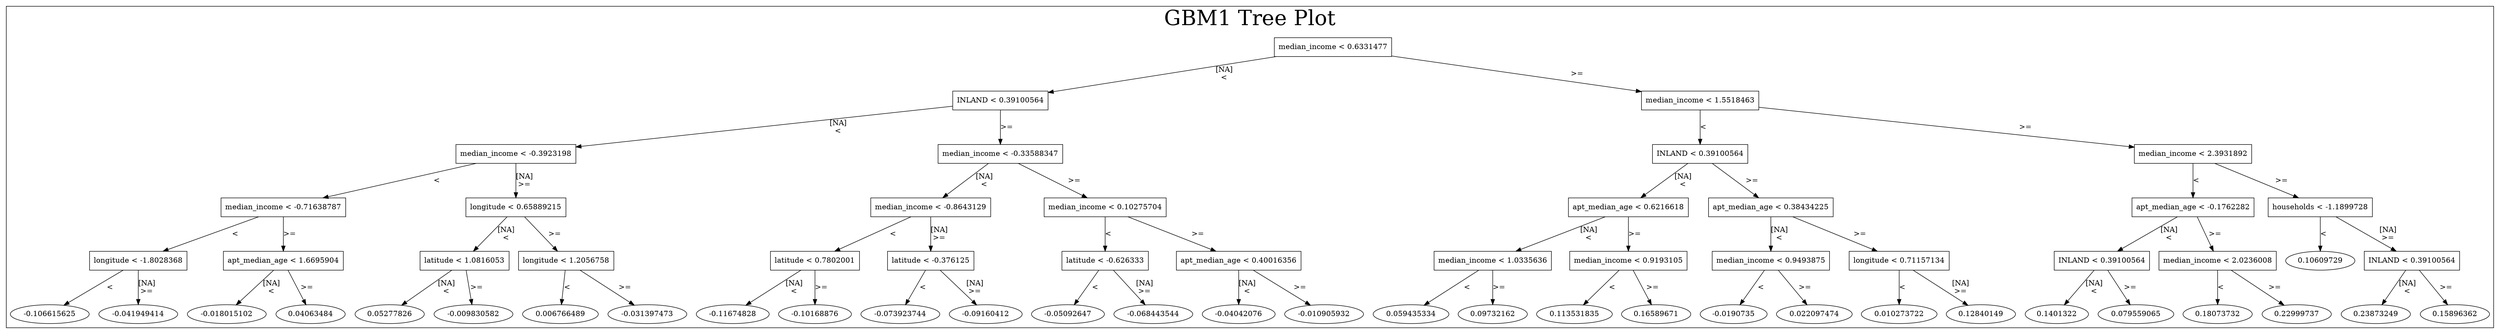 /*
Generated by:
    http://https://github.com/h2oai/h2o-3/tree/master/h2o-genmodel/src/main/java/hex/genmodel/tools/PrintMojo.java
*/

/*
On a mac:

$ brew install graphviz
$ dot -Tpng file.gv -o file.png
$ open file.png
*/

digraph G {

subgraph cluster_0 {
/* Nodes */

/* Level 0 */
{
"SG_0_Node_0" [shape=box, fontsize=14, label="median_income < 0.6331477"]
}

/* Level 1 */
{
"SG_0_Node_1" [shape=box, fontsize=14, label="INLAND < 0.39100564"]
"SG_0_Node_2" [shape=box, fontsize=14, label="median_income < 1.5518463"]
}

/* Level 2 */
{
"SG_0_Node_3" [shape=box, fontsize=14, label="median_income < -0.3923198"]
"SG_0_Node_4" [shape=box, fontsize=14, label="median_income < -0.33588347"]
"SG_0_Node_5" [shape=box, fontsize=14, label="INLAND < 0.39100564"]
"SG_0_Node_6" [shape=box, fontsize=14, label="median_income < 2.3931892"]
}

/* Level 3 */
{
"SG_0_Node_7" [shape=box, fontsize=14, label="median_income < -0.71638787"]
"SG_0_Node_8" [shape=box, fontsize=14, label="longitude < 0.65889215"]
"SG_0_Node_9" [shape=box, fontsize=14, label="median_income < -0.8643129"]
"SG_0_Node_10" [shape=box, fontsize=14, label="median_income < 0.10275704"]
"SG_0_Node_11" [shape=box, fontsize=14, label="apt_median_age < 0.6216618"]
"SG_0_Node_12" [shape=box, fontsize=14, label="apt_median_age < 0.38434225"]
"SG_0_Node_13" [shape=box, fontsize=14, label="apt_median_age < -0.1762282"]
"SG_0_Node_14" [shape=box, fontsize=14, label="households < -1.1899728"]
}

/* Level 4 */
{
"SG_0_Node_15" [shape=box, fontsize=14, label="longitude < -1.8028368"]
"SG_0_Node_16" [shape=box, fontsize=14, label="apt_median_age < 1.6695904"]
"SG_0_Node_17" [shape=box, fontsize=14, label="latitude < 1.0816053"]
"SG_0_Node_18" [shape=box, fontsize=14, label="longitude < 1.2056758"]
"SG_0_Node_19" [shape=box, fontsize=14, label="latitude < 0.7802001"]
"SG_0_Node_20" [shape=box, fontsize=14, label="latitude < -0.376125"]
"SG_0_Node_21" [shape=box, fontsize=14, label="latitude < -0.626333"]
"SG_0_Node_22" [shape=box, fontsize=14, label="apt_median_age < 0.40016356"]
"SG_0_Node_23" [shape=box, fontsize=14, label="median_income < 1.0335636"]
"SG_0_Node_24" [shape=box, fontsize=14, label="median_income < 0.9193105"]
"SG_0_Node_25" [shape=box, fontsize=14, label="median_income < 0.9493875"]
"SG_0_Node_26" [shape=box, fontsize=14, label="longitude < 0.71157134"]
"SG_0_Node_27" [shape=box, fontsize=14, label="INLAND < 0.39100564"]
"SG_0_Node_28" [shape=box, fontsize=14, label="median_income < 2.0236008"]
"SG_0_Node_61" [fontsize=14, label="0.10609729"]
"SG_0_Node_30" [shape=box, fontsize=14, label="INLAND < 0.39100564"]
}

/* Level 5 */
{
"SG_0_Node_62" [fontsize=14, label="-0.106615625"]
"SG_0_Node_63" [fontsize=14, label="-0.041949414"]
"SG_0_Node_64" [fontsize=14, label="-0.018015102"]
"SG_0_Node_65" [fontsize=14, label="0.04063484"]
"SG_0_Node_66" [fontsize=14, label="0.05277826"]
"SG_0_Node_67" [fontsize=14, label="-0.009830582"]
"SG_0_Node_68" [fontsize=14, label="0.006766489"]
"SG_0_Node_69" [fontsize=14, label="-0.031397473"]
"SG_0_Node_70" [fontsize=14, label="-0.11674828"]
"SG_0_Node_71" [fontsize=14, label="-0.10168876"]
"SG_0_Node_72" [fontsize=14, label="-0.073923744"]
"SG_0_Node_73" [fontsize=14, label="-0.09160412"]
"SG_0_Node_74" [fontsize=14, label="-0.05092647"]
"SG_0_Node_75" [fontsize=14, label="-0.068443544"]
"SG_0_Node_76" [fontsize=14, label="-0.04042076"]
"SG_0_Node_77" [fontsize=14, label="-0.010905932"]
"SG_0_Node_78" [fontsize=14, label="0.059435334"]
"SG_0_Node_79" [fontsize=14, label="0.09732162"]
"SG_0_Node_80" [fontsize=14, label="0.113531835"]
"SG_0_Node_81" [fontsize=14, label="0.16589671"]
"SG_0_Node_82" [fontsize=14, label="-0.0190735"]
"SG_0_Node_83" [fontsize=14, label="0.022097474"]
"SG_0_Node_84" [fontsize=14, label="0.010273722"]
"SG_0_Node_85" [fontsize=14, label="0.12840149"]
"SG_0_Node_86" [fontsize=14, label="0.1401322"]
"SG_0_Node_87" [fontsize=14, label="0.079559065"]
"SG_0_Node_88" [fontsize=14, label="0.18073732"]
"SG_0_Node_89" [fontsize=14, label="0.22999737"]
"SG_0_Node_90" [fontsize=14, label="0.23873249"]
"SG_0_Node_91" [fontsize=14, label="0.15896362"]
}

/* Edges */
"SG_0_Node_0" -> "SG_0_Node_1" [fontsize=14, label="[NA]\n<\n"]
"SG_0_Node_0" -> "SG_0_Node_2" [fontsize=14, label=">=\n"]
"SG_0_Node_2" -> "SG_0_Node_5" [fontsize=14, label="<\n"]
"SG_0_Node_2" -> "SG_0_Node_6" [fontsize=14, label=">=\n"]
"SG_0_Node_6" -> "SG_0_Node_13" [fontsize=14, label="<\n"]
"SG_0_Node_6" -> "SG_0_Node_14" [fontsize=14, label=">=\n"]
"SG_0_Node_14" -> "SG_0_Node_61" [fontsize=14, label="<\n"]
"SG_0_Node_14" -> "SG_0_Node_30" [fontsize=14, label="[NA]\n>=\n"]
"SG_0_Node_30" -> "SG_0_Node_90" [fontsize=14, label="[NA]\n<\n"]
"SG_0_Node_30" -> "SG_0_Node_91" [fontsize=14, label=">=\n"]
"SG_0_Node_13" -> "SG_0_Node_27" [fontsize=14, label="[NA]\n<\n"]
"SG_0_Node_13" -> "SG_0_Node_28" [fontsize=14, label=">=\n"]
"SG_0_Node_28" -> "SG_0_Node_88" [fontsize=14, label="<\n"]
"SG_0_Node_28" -> "SG_0_Node_89" [fontsize=14, label=">=\n"]
"SG_0_Node_27" -> "SG_0_Node_86" [fontsize=14, label="[NA]\n<\n"]
"SG_0_Node_27" -> "SG_0_Node_87" [fontsize=14, label=">=\n"]
"SG_0_Node_5" -> "SG_0_Node_11" [fontsize=14, label="[NA]\n<\n"]
"SG_0_Node_5" -> "SG_0_Node_12" [fontsize=14, label=">=\n"]
"SG_0_Node_12" -> "SG_0_Node_25" [fontsize=14, label="[NA]\n<\n"]
"SG_0_Node_12" -> "SG_0_Node_26" [fontsize=14, label=">=\n"]
"SG_0_Node_26" -> "SG_0_Node_84" [fontsize=14, label="<\n"]
"SG_0_Node_26" -> "SG_0_Node_85" [fontsize=14, label="[NA]\n>=\n"]
"SG_0_Node_25" -> "SG_0_Node_82" [fontsize=14, label="<\n"]
"SG_0_Node_25" -> "SG_0_Node_83" [fontsize=14, label=">=\n"]
"SG_0_Node_11" -> "SG_0_Node_23" [fontsize=14, label="[NA]\n<\n"]
"SG_0_Node_11" -> "SG_0_Node_24" [fontsize=14, label=">=\n"]
"SG_0_Node_24" -> "SG_0_Node_80" [fontsize=14, label="<\n"]
"SG_0_Node_24" -> "SG_0_Node_81" [fontsize=14, label=">=\n"]
"SG_0_Node_23" -> "SG_0_Node_78" [fontsize=14, label="<\n"]
"SG_0_Node_23" -> "SG_0_Node_79" [fontsize=14, label=">=\n"]
"SG_0_Node_1" -> "SG_0_Node_3" [fontsize=14, label="[NA]\n<\n"]
"SG_0_Node_1" -> "SG_0_Node_4" [fontsize=14, label=">=\n"]
"SG_0_Node_4" -> "SG_0_Node_9" [fontsize=14, label="[NA]\n<\n"]
"SG_0_Node_4" -> "SG_0_Node_10" [fontsize=14, label=">=\n"]
"SG_0_Node_10" -> "SG_0_Node_21" [fontsize=14, label="<\n"]
"SG_0_Node_10" -> "SG_0_Node_22" [fontsize=14, label=">=\n"]
"SG_0_Node_22" -> "SG_0_Node_76" [fontsize=14, label="[NA]\n<\n"]
"SG_0_Node_22" -> "SG_0_Node_77" [fontsize=14, label=">=\n"]
"SG_0_Node_21" -> "SG_0_Node_74" [fontsize=14, label="<\n"]
"SG_0_Node_21" -> "SG_0_Node_75" [fontsize=14, label="[NA]\n>=\n"]
"SG_0_Node_9" -> "SG_0_Node_19" [fontsize=14, label="<\n"]
"SG_0_Node_9" -> "SG_0_Node_20" [fontsize=14, label="[NA]\n>=\n"]
"SG_0_Node_20" -> "SG_0_Node_72" [fontsize=14, label="<\n"]
"SG_0_Node_20" -> "SG_0_Node_73" [fontsize=14, label="[NA]\n>=\n"]
"SG_0_Node_19" -> "SG_0_Node_70" [fontsize=14, label="[NA]\n<\n"]
"SG_0_Node_19" -> "SG_0_Node_71" [fontsize=14, label=">=\n"]
"SG_0_Node_3" -> "SG_0_Node_7" [fontsize=14, label="<\n"]
"SG_0_Node_3" -> "SG_0_Node_8" [fontsize=14, label="[NA]\n>=\n"]
"SG_0_Node_8" -> "SG_0_Node_17" [fontsize=14, label="[NA]\n<\n"]
"SG_0_Node_8" -> "SG_0_Node_18" [fontsize=14, label=">=\n"]
"SG_0_Node_18" -> "SG_0_Node_68" [fontsize=14, label="<\n"]
"SG_0_Node_18" -> "SG_0_Node_69" [fontsize=14, label=">=\n"]
"SG_0_Node_17" -> "SG_0_Node_66" [fontsize=14, label="[NA]\n<\n"]
"SG_0_Node_17" -> "SG_0_Node_67" [fontsize=14, label=">=\n"]
"SG_0_Node_7" -> "SG_0_Node_15" [fontsize=14, label="<\n"]
"SG_0_Node_7" -> "SG_0_Node_16" [fontsize=14, label=">=\n"]
"SG_0_Node_16" -> "SG_0_Node_64" [fontsize=14, label="[NA]\n<\n"]
"SG_0_Node_16" -> "SG_0_Node_65" [fontsize=14, label=">=\n"]
"SG_0_Node_15" -> "SG_0_Node_62" [fontsize=14, label="<\n"]
"SG_0_Node_15" -> "SG_0_Node_63" [fontsize=14, label="[NA]\n>=\n"]

fontsize=40
label="GBM1 Tree Plot"
}

}

